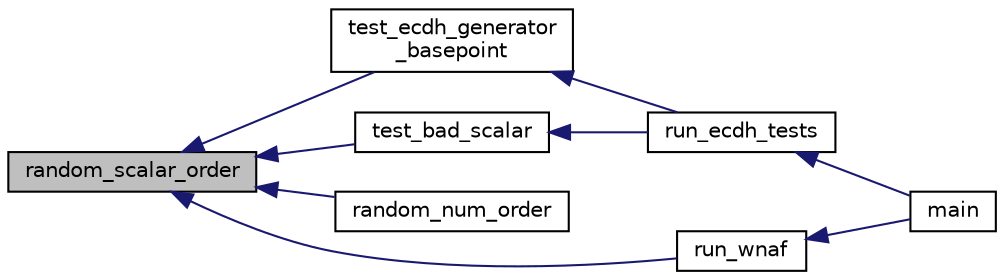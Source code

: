 digraph "random_scalar_order"
{
  edge [fontname="Helvetica",fontsize="10",labelfontname="Helvetica",labelfontsize="10"];
  node [fontname="Helvetica",fontsize="10",shape=record];
  rankdir="LR";
  Node618 [label="random_scalar_order",height=0.2,width=0.4,color="black", fillcolor="grey75", style="filled", fontcolor="black"];
  Node618 -> Node619 [dir="back",color="midnightblue",fontsize="10",style="solid",fontname="Helvetica"];
  Node619 [label="test_ecdh_generator\l_basepoint",height=0.2,width=0.4,color="black", fillcolor="white", style="filled",URL="$d5/d65/ecdh_2tests__impl_8h.html#ab13157e14f777c18f14fefc834d067c5"];
  Node619 -> Node620 [dir="back",color="midnightblue",fontsize="10",style="solid",fontname="Helvetica"];
  Node620 [label="run_ecdh_tests",height=0.2,width=0.4,color="black", fillcolor="white", style="filled",URL="$d5/d65/ecdh_2tests__impl_8h.html#aab6cd779f0b87dc8a7afdf4eaf873407"];
  Node620 -> Node621 [dir="back",color="midnightblue",fontsize="10",style="solid",fontname="Helvetica"];
  Node621 [label="main",height=0.2,width=0.4,color="black", fillcolor="white", style="filled",URL="$d5/d7f/tests_8c.html#a3c04138a5bfe5d72780bb7e82a18e627"];
  Node618 -> Node622 [dir="back",color="midnightblue",fontsize="10",style="solid",fontname="Helvetica"];
  Node622 [label="test_bad_scalar",height=0.2,width=0.4,color="black", fillcolor="white", style="filled",URL="$d5/d65/ecdh_2tests__impl_8h.html#a505bff7cea922e6d8aa4f7525cfd191a"];
  Node622 -> Node620 [dir="back",color="midnightblue",fontsize="10",style="solid",fontname="Helvetica"];
  Node618 -> Node623 [dir="back",color="midnightblue",fontsize="10",style="solid",fontname="Helvetica"];
  Node623 [label="random_num_order",height=0.2,width=0.4,color="black", fillcolor="white", style="filled",URL="$d5/d7f/tests_8c.html#a15c58dba0f6924a65cfd4441083dbba8"];
  Node618 -> Node624 [dir="back",color="midnightblue",fontsize="10",style="solid",fontname="Helvetica"];
  Node624 [label="run_wnaf",height=0.2,width=0.4,color="black", fillcolor="white", style="filled",URL="$d5/d7f/tests_8c.html#af3c34e47a9088ad0f5f0df779303a85a"];
  Node624 -> Node621 [dir="back",color="midnightblue",fontsize="10",style="solid",fontname="Helvetica"];
}
